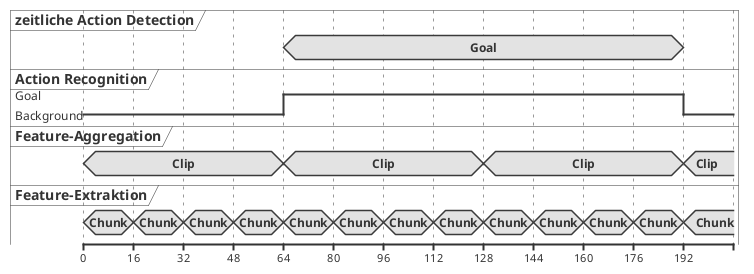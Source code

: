 @startuml
skinparam monochrome true


concise "zeitliche Action Detection" as AD
robust "Action Recognition" as AR
concise "Feature-Aggregation" as FA
concise "Feature-Extraktion" as FE




@0
FE is Chunk
FA is Clip
AR is Background
AD is {hidden}


@16
FE is Chunk

@32
FE is Chunk

@48
FE is Chunk

@64
AD is Goal
FE is Chunk
FA is Clip
AR is Goal

@80
FE is Chunk

@96
FE is Chunk

@112
FE is Chunk

@128
FE is Chunk
FA is Clip

@144
FE is Chunk

@160
FE is Chunk

@176
FE is Chunk

@192
FE is Chunk
FA is Clip
AR is Background
AD is {hidden}



@enduml